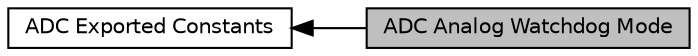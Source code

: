 digraph "ADC Analog Watchdog Mode"
{
  edge [fontname="Helvetica",fontsize="10",labelfontname="Helvetica",labelfontsize="10"];
  node [fontname="Helvetica",fontsize="10",shape=box];
  rankdir=LR;
  Node2 [label="ADC Exported Constants",height=0.2,width=0.4,color="black", fillcolor="white", style="filled",URL="$group__ADC__Exported__Constants.html",tooltip=" "];
  Node1 [label="ADC Analog Watchdog Mode",height=0.2,width=0.4,color="black", fillcolor="grey75", style="filled", fontcolor="black",tooltip=" "];
  Node2->Node1 [shape=plaintext, dir="back", style="solid"];
}
